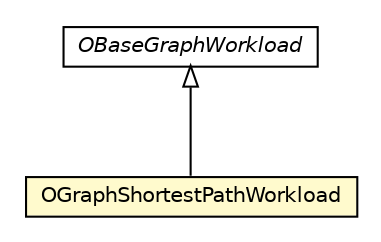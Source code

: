 #!/usr/local/bin/dot
#
# Class diagram 
# Generated by UMLGraph version R5_6-24-gf6e263 (http://www.umlgraph.org/)
#

digraph G {
	edge [fontname="Helvetica",fontsize=10,labelfontname="Helvetica",labelfontsize=10];
	node [fontname="Helvetica",fontsize=10,shape=plaintext];
	nodesep=0.25;
	ranksep=0.5;
	// com.orientechnologies.orient.graph.stresstest.OBaseGraphWorkload
	c3706544 [label=<<table title="com.orientechnologies.orient.graph.stresstest.OBaseGraphWorkload" border="0" cellborder="1" cellspacing="0" cellpadding="2" port="p" href="./OBaseGraphWorkload.html">
		<tr><td><table border="0" cellspacing="0" cellpadding="1">
<tr><td align="center" balign="center"><font face="Helvetica-Oblique"> OBaseGraphWorkload </font></td></tr>
		</table></td></tr>
		</table>>, URL="./OBaseGraphWorkload.html", fontname="Helvetica", fontcolor="black", fontsize=10.0];
	// com.orientechnologies.orient.graph.stresstest.OGraphShortestPathWorkload
	c3706546 [label=<<table title="com.orientechnologies.orient.graph.stresstest.OGraphShortestPathWorkload" border="0" cellborder="1" cellspacing="0" cellpadding="2" port="p" bgcolor="lemonChiffon" href="./OGraphShortestPathWorkload.html">
		<tr><td><table border="0" cellspacing="0" cellpadding="1">
<tr><td align="center" balign="center"> OGraphShortestPathWorkload </td></tr>
		</table></td></tr>
		</table>>, URL="./OGraphShortestPathWorkload.html", fontname="Helvetica", fontcolor="black", fontsize=10.0];
	//com.orientechnologies.orient.graph.stresstest.OGraphShortestPathWorkload extends com.orientechnologies.orient.graph.stresstest.OBaseGraphWorkload
	c3706544:p -> c3706546:p [dir=back,arrowtail=empty];
}

